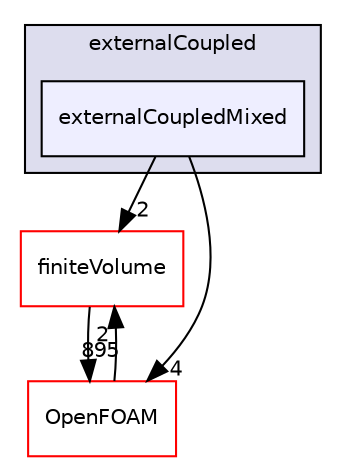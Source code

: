 digraph "src/functionObjects/field/externalCoupled/externalCoupledMixed" {
  bgcolor=transparent;
  compound=true
  node [ fontsize="10", fontname="Helvetica"];
  edge [ labelfontsize="10", labelfontname="Helvetica"];
  subgraph clusterdir_238a9266ffa50127465941c4c414e9dd {
    graph [ bgcolor="#ddddee", pencolor="black", label="externalCoupled" fontname="Helvetica", fontsize="10", URL="dir_238a9266ffa50127465941c4c414e9dd.html"]
  dir_ef90293a9d737ace1c765f40a2a4e3c1 [shape=box, label="externalCoupledMixed", style="filled", fillcolor="#eeeeff", pencolor="black", URL="dir_ef90293a9d737ace1c765f40a2a4e3c1.html"];
  }
  dir_9bd15774b555cf7259a6fa18f99fe99b [shape=box label="finiteVolume" color="red" URL="dir_9bd15774b555cf7259a6fa18f99fe99b.html"];
  dir_c5473ff19b20e6ec4dfe5c310b3778a8 [shape=box label="OpenFOAM" color="red" URL="dir_c5473ff19b20e6ec4dfe5c310b3778a8.html"];
  dir_9bd15774b555cf7259a6fa18f99fe99b->dir_c5473ff19b20e6ec4dfe5c310b3778a8 [headlabel="895", labeldistance=1.5 headhref="dir_000814_002151.html"];
  dir_ef90293a9d737ace1c765f40a2a4e3c1->dir_9bd15774b555cf7259a6fa18f99fe99b [headlabel="2", labeldistance=1.5 headhref="dir_001275_000814.html"];
  dir_ef90293a9d737ace1c765f40a2a4e3c1->dir_c5473ff19b20e6ec4dfe5c310b3778a8 [headlabel="4", labeldistance=1.5 headhref="dir_001275_002151.html"];
  dir_c5473ff19b20e6ec4dfe5c310b3778a8->dir_9bd15774b555cf7259a6fa18f99fe99b [headlabel="2", labeldistance=1.5 headhref="dir_002151_000814.html"];
}
